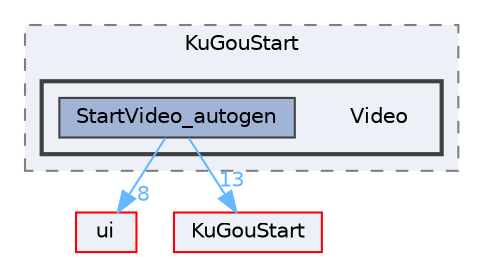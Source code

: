 digraph "Video"
{
 // LATEX_PDF_SIZE
  bgcolor="transparent";
  edge [fontname=Helvetica,fontsize=10,labelfontname=Helvetica,labelfontsize=10];
  node [fontname=Helvetica,fontsize=10,shape=box,height=0.2,width=0.4];
  compound=true
  subgraph clusterdir_e1e51073f38e9169ba245c73c030bd77 {
    graph [ bgcolor="#edf0f7", pencolor="grey50", label="KuGouStart", fontname=Helvetica,fontsize=10 style="filled,dashed", URL="dir_e1e51073f38e9169ba245c73c030bd77.html",tooltip=""]
  subgraph clusterdir_52934b1b4775f50eaee2f58c4c6c02f3 {
    graph [ bgcolor="#edf0f7", pencolor="grey25", label="", fontname=Helvetica,fontsize=10 style="filled,bold", URL="dir_52934b1b4775f50eaee2f58c4c6c02f3.html",tooltip=""]
    dir_52934b1b4775f50eaee2f58c4c6c02f3 [shape=plaintext, label="Video"];
  dir_ca23c7db7bad3cd4cd28821ffba12cfd [label="StartVideo_autogen", fillcolor="#a2b4d6", color="grey25", style="filled", URL="dir_ca23c7db7bad3cd4cd28821ffba12cfd.html",tooltip=""];
  }
  }
  dir_1788f8309b1a812dcb800a185471cf6c [label="ui", fillcolor="#edf0f7", color="red", style="filled", URL="dir_1788f8309b1a812dcb800a185471cf6c.html",tooltip=""];
  dir_e60601b218beddc6af0778ac41ea9cb2 [label="KuGouStart", fillcolor="#edf0f7", color="red", style="filled", URL="dir_e60601b218beddc6af0778ac41ea9cb2.html",tooltip=""];
  dir_ca23c7db7bad3cd4cd28821ffba12cfd->dir_1788f8309b1a812dcb800a185471cf6c [headlabel="8", labeldistance=1.5 headhref="dir_000343_000351.html" href="dir_000343_000351.html" color="steelblue1" fontcolor="steelblue1"];
  dir_ca23c7db7bad3cd4cd28821ffba12cfd->dir_e60601b218beddc6af0778ac41ea9cb2 [headlabel="13", labeldistance=1.5 headhref="dir_000343_000172.html" href="dir_000343_000172.html" color="steelblue1" fontcolor="steelblue1"];
}
